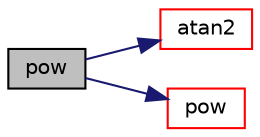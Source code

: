digraph "pow"
{
  bgcolor="transparent";
  edge [fontname="Helvetica",fontsize="10",labelfontname="Helvetica",labelfontsize="10"];
  node [fontname="Helvetica",fontsize="10",shape=record];
  rankdir="LR";
  Node87392 [label="pow",height=0.2,width=0.4,color="black", fillcolor="grey75", style="filled", fontcolor="black"];
  Node87392 -> Node87393 [color="midnightblue",fontsize="10",style="solid",fontname="Helvetica"];
  Node87393 [label="atan2",height=0.2,width=0.4,color="red",URL="$a21851.html#a7c3244436f5bb68e49184c00b86ccc8d"];
  Node87392 -> Node87397 [color="midnightblue",fontsize="10",style="solid",fontname="Helvetica"];
  Node87397 [label="pow",height=0.2,width=0.4,color="red",URL="$a21851.html#a7500c8e9d27a442adc75e287de074c7c"];
}
